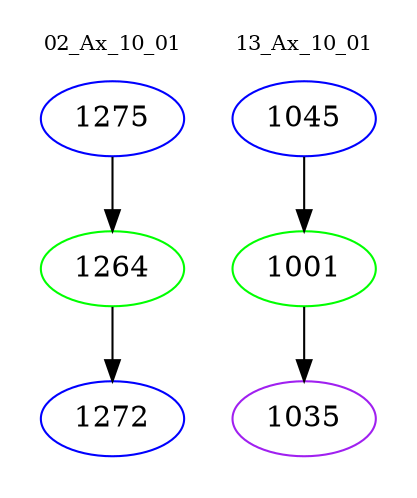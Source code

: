 digraph{
subgraph cluster_0 {
color = white
label = "02_Ax_10_01";
fontsize=10;
T0_1275 [label="1275", color="blue"]
T0_1275 -> T0_1264 [color="black"]
T0_1264 [label="1264", color="green"]
T0_1264 -> T0_1272 [color="black"]
T0_1272 [label="1272", color="blue"]
}
subgraph cluster_1 {
color = white
label = "13_Ax_10_01";
fontsize=10;
T1_1045 [label="1045", color="blue"]
T1_1045 -> T1_1001 [color="black"]
T1_1001 [label="1001", color="green"]
T1_1001 -> T1_1035 [color="black"]
T1_1035 [label="1035", color="purple"]
}
}
